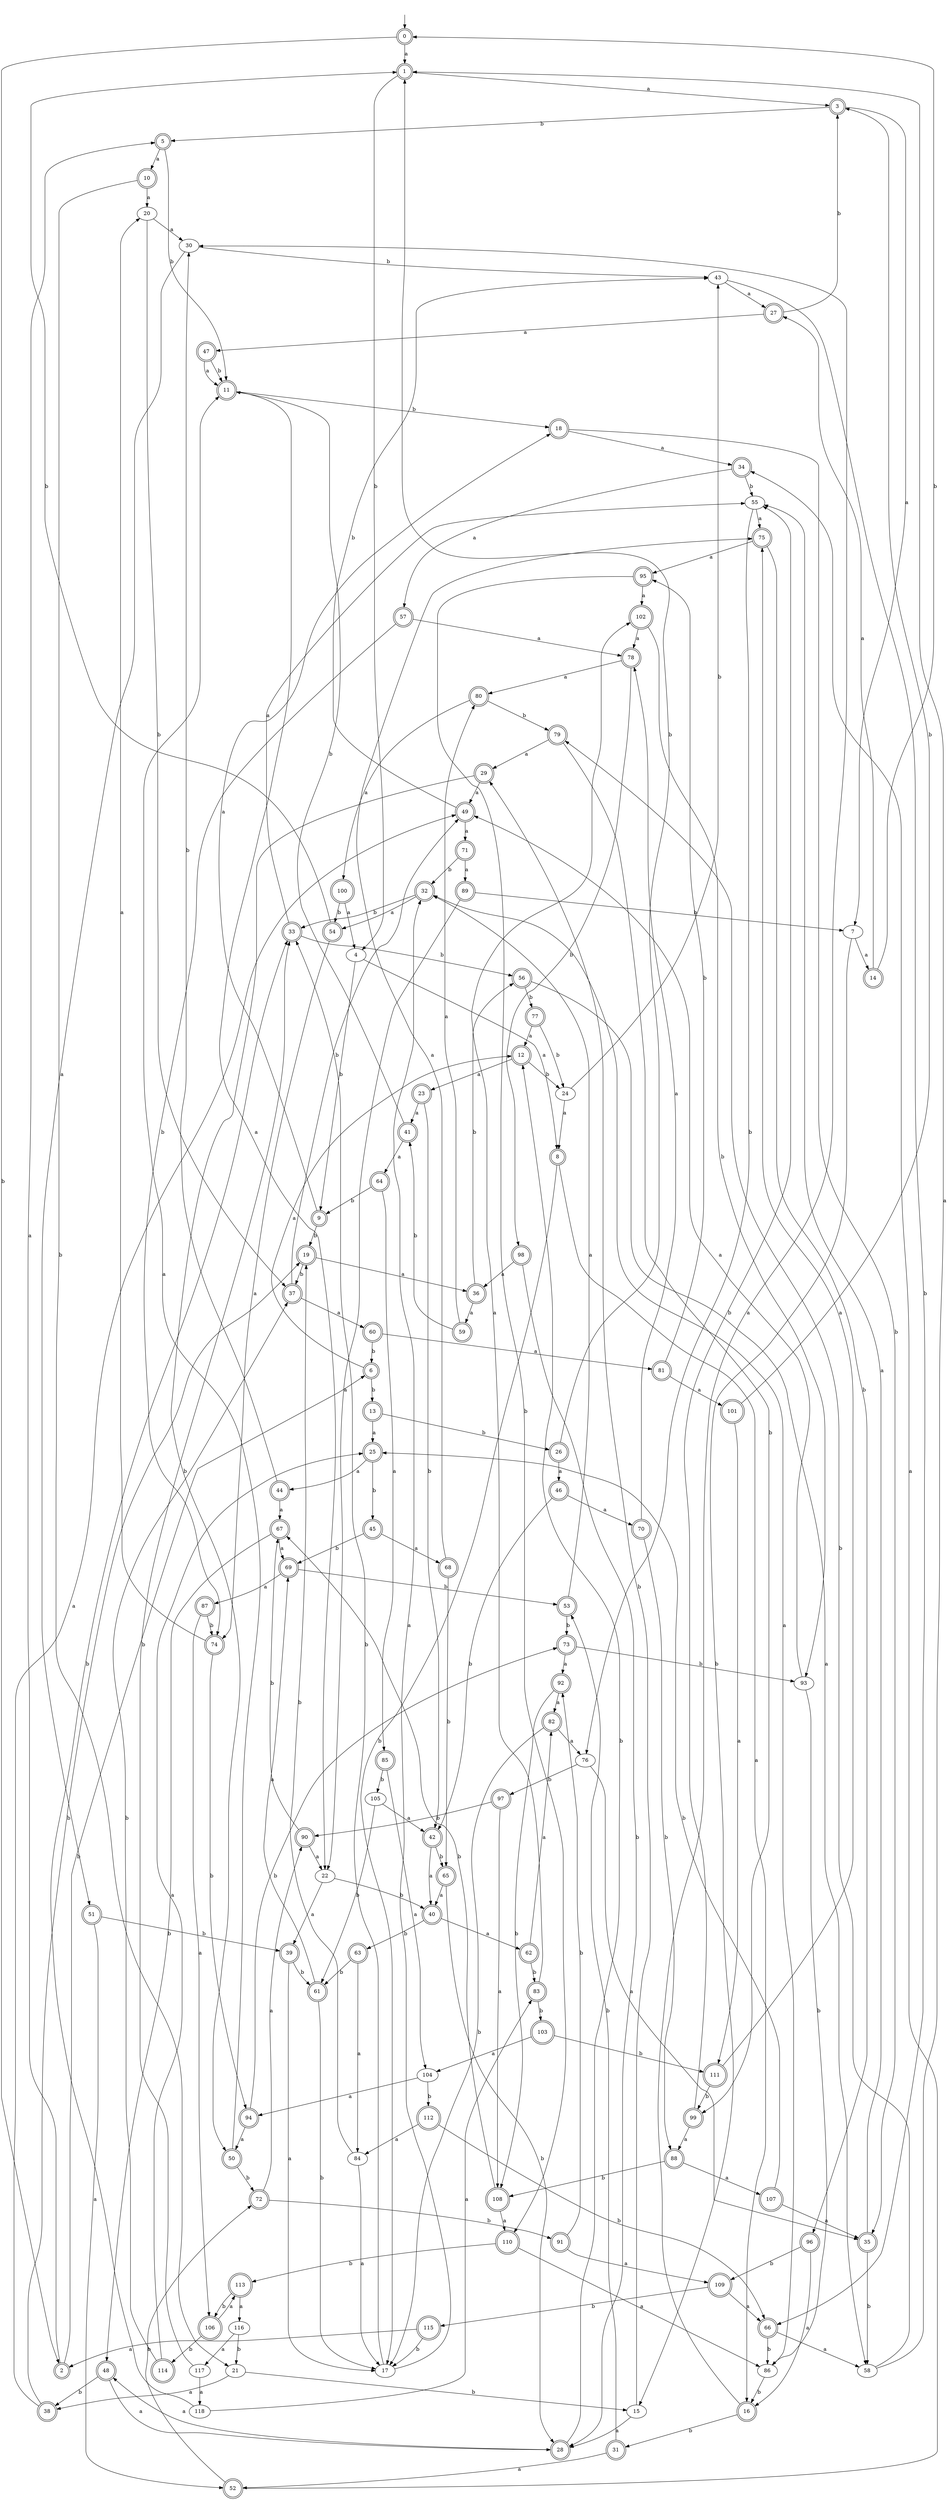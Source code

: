 digraph RandomDFA {
  __start0 [label="", shape=none];
  __start0 -> 0 [label=""];
  0 [shape=circle] [shape=doublecircle]
  0 -> 1 [label="a"]
  0 -> 2 [label="b"]
  1 [shape=doublecircle]
  1 -> 3 [label="a"]
  1 -> 4 [label="b"]
  2 [shape=doublecircle]
  2 -> 5 [label="a"]
  2 -> 6 [label="b"]
  3 [shape=doublecircle]
  3 -> 7 [label="a"]
  3 -> 5 [label="b"]
  4
  4 -> 8 [label="a"]
  4 -> 9 [label="b"]
  5 [shape=doublecircle]
  5 -> 10 [label="a"]
  5 -> 11 [label="b"]
  6 [shape=doublecircle]
  6 -> 12 [label="a"]
  6 -> 13 [label="b"]
  7
  7 -> 14 [label="a"]
  7 -> 15 [label="b"]
  8 [shape=doublecircle]
  8 -> 16 [label="a"]
  8 -> 17 [label="b"]
  9 [shape=doublecircle]
  9 -> 18 [label="a"]
  9 -> 19 [label="b"]
  10 [shape=doublecircle]
  10 -> 20 [label="a"]
  10 -> 21 [label="b"]
  11 [shape=doublecircle]
  11 -> 22 [label="a"]
  11 -> 18 [label="b"]
  12 [shape=doublecircle]
  12 -> 23 [label="a"]
  12 -> 24 [label="b"]
  13 [shape=doublecircle]
  13 -> 25 [label="a"]
  13 -> 26 [label="b"]
  14 [shape=doublecircle]
  14 -> 27 [label="a"]
  14 -> 0 [label="b"]
  15
  15 -> 28 [label="a"]
  15 -> 29 [label="b"]
  16 [shape=doublecircle]
  16 -> 30 [label="a"]
  16 -> 31 [label="b"]
  17
  17 -> 32 [label="a"]
  17 -> 33 [label="b"]
  18 [shape=doublecircle]
  18 -> 34 [label="a"]
  18 -> 35 [label="b"]
  19 [shape=doublecircle]
  19 -> 36 [label="a"]
  19 -> 37 [label="b"]
  20
  20 -> 30 [label="a"]
  20 -> 37 [label="b"]
  21
  21 -> 38 [label="a"]
  21 -> 15 [label="b"]
  22
  22 -> 39 [label="a"]
  22 -> 40 [label="b"]
  23 [shape=doublecircle]
  23 -> 41 [label="a"]
  23 -> 42 [label="b"]
  24
  24 -> 8 [label="a"]
  24 -> 43 [label="b"]
  25 [shape=doublecircle]
  25 -> 44 [label="a"]
  25 -> 45 [label="b"]
  26 [shape=doublecircle]
  26 -> 46 [label="a"]
  26 -> 1 [label="b"]
  27 [shape=doublecircle]
  27 -> 47 [label="a"]
  27 -> 3 [label="b"]
  28 [shape=doublecircle]
  28 -> 48 [label="a"]
  28 -> 12 [label="b"]
  29 [shape=doublecircle]
  29 -> 49 [label="a"]
  29 -> 50 [label="b"]
  30
  30 -> 51 [label="a"]
  30 -> 43 [label="b"]
  31 [shape=doublecircle]
  31 -> 52 [label="a"]
  31 -> 53 [label="b"]
  32 [shape=doublecircle]
  32 -> 54 [label="a"]
  32 -> 33 [label="b"]
  33 [shape=doublecircle]
  33 -> 55 [label="a"]
  33 -> 56 [label="b"]
  34 [shape=doublecircle]
  34 -> 57 [label="a"]
  34 -> 55 [label="b"]
  35 [shape=doublecircle]
  35 -> 55 [label="a"]
  35 -> 58 [label="b"]
  36 [shape=doublecircle]
  36 -> 59 [label="a"]
  36 -> 56 [label="b"]
  37 [shape=doublecircle]
  37 -> 60 [label="a"]
  37 -> 49 [label="b"]
  38 [shape=doublecircle]
  38 -> 49 [label="a"]
  38 -> 19 [label="b"]
  39 [shape=doublecircle]
  39 -> 17 [label="a"]
  39 -> 61 [label="b"]
  40 [shape=doublecircle]
  40 -> 62 [label="a"]
  40 -> 63 [label="b"]
  41 [shape=doublecircle]
  41 -> 64 [label="a"]
  41 -> 11 [label="b"]
  42 [shape=doublecircle]
  42 -> 40 [label="a"]
  42 -> 65 [label="b"]
  43
  43 -> 27 [label="a"]
  43 -> 66 [label="b"]
  44 [shape=doublecircle]
  44 -> 67 [label="a"]
  44 -> 30 [label="b"]
  45 [shape=doublecircle]
  45 -> 68 [label="a"]
  45 -> 69 [label="b"]
  46 [shape=doublecircle]
  46 -> 70 [label="a"]
  46 -> 42 [label="b"]
  47 [shape=doublecircle]
  47 -> 11 [label="a"]
  47 -> 11 [label="b"]
  48 [shape=doublecircle]
  48 -> 28 [label="a"]
  48 -> 38 [label="b"]
  49 [shape=doublecircle]
  49 -> 71 [label="a"]
  49 -> 43 [label="b"]
  50 [shape=doublecircle]
  50 -> 11 [label="a"]
  50 -> 72 [label="b"]
  51 [shape=doublecircle]
  51 -> 52 [label="a"]
  51 -> 39 [label="b"]
  52 [shape=doublecircle]
  52 -> 34 [label="a"]
  52 -> 72 [label="b"]
  53 [shape=doublecircle]
  53 -> 32 [label="a"]
  53 -> 73 [label="b"]
  54 [shape=doublecircle]
  54 -> 74 [label="a"]
  54 -> 1 [label="b"]
  55
  55 -> 75 [label="a"]
  55 -> 76 [label="b"]
  56 [shape=doublecircle]
  56 -> 58 [label="a"]
  56 -> 77 [label="b"]
  57 [shape=doublecircle]
  57 -> 78 [label="a"]
  57 -> 74 [label="b"]
  58
  58 -> 1 [label="a"]
  58 -> 79 [label="b"]
  59 [shape=doublecircle]
  59 -> 80 [label="a"]
  59 -> 41 [label="b"]
  60 [shape=doublecircle]
  60 -> 81 [label="a"]
  60 -> 6 [label="b"]
  61 [shape=doublecircle]
  61 -> 69 [label="a"]
  61 -> 17 [label="b"]
  62 [shape=doublecircle]
  62 -> 82 [label="a"]
  62 -> 83 [label="b"]
  63 [shape=doublecircle]
  63 -> 84 [label="a"]
  63 -> 61 [label="b"]
  64 [shape=doublecircle]
  64 -> 85 [label="a"]
  64 -> 9 [label="b"]
  65 [shape=doublecircle]
  65 -> 40 [label="a"]
  65 -> 28 [label="b"]
  66 [shape=doublecircle]
  66 -> 58 [label="a"]
  66 -> 86 [label="b"]
  67 [shape=doublecircle]
  67 -> 69 [label="a"]
  67 -> 48 [label="b"]
  68 [shape=doublecircle]
  68 -> 75 [label="a"]
  68 -> 65 [label="b"]
  69 [shape=doublecircle]
  69 -> 87 [label="a"]
  69 -> 53 [label="b"]
  70 [shape=doublecircle]
  70 -> 78 [label="a"]
  70 -> 88 [label="b"]
  71 [shape=doublecircle]
  71 -> 89 [label="a"]
  71 -> 32 [label="b"]
  72 [shape=doublecircle]
  72 -> 90 [label="a"]
  72 -> 91 [label="b"]
  73 [shape=doublecircle]
  73 -> 92 [label="a"]
  73 -> 93 [label="b"]
  74 [shape=doublecircle]
  74 -> 20 [label="a"]
  74 -> 94 [label="b"]
  75 [shape=doublecircle]
  75 -> 95 [label="a"]
  75 -> 96 [label="b"]
  76
  76 -> 35 [label="a"]
  76 -> 97 [label="b"]
  77 [shape=doublecircle]
  77 -> 12 [label="a"]
  77 -> 24 [label="b"]
  78 [shape=doublecircle]
  78 -> 80 [label="a"]
  78 -> 98 [label="b"]
  79 [shape=doublecircle]
  79 -> 29 [label="a"]
  79 -> 99 [label="b"]
  80 [shape=doublecircle]
  80 -> 100 [label="a"]
  80 -> 79 [label="b"]
  81 [shape=doublecircle]
  81 -> 101 [label="a"]
  81 -> 95 [label="b"]
  82 [shape=doublecircle]
  82 -> 76 [label="a"]
  82 -> 17 [label="b"]
  83 [shape=doublecircle]
  83 -> 102 [label="a"]
  83 -> 103 [label="b"]
  84
  84 -> 17 [label="a"]
  84 -> 19 [label="b"]
  85 [shape=doublecircle]
  85 -> 104 [label="a"]
  85 -> 105 [label="b"]
  86
  86 -> 32 [label="a"]
  86 -> 16 [label="b"]
  87 [shape=doublecircle]
  87 -> 106 [label="a"]
  87 -> 74 [label="b"]
  88 [shape=doublecircle]
  88 -> 107 [label="a"]
  88 -> 108 [label="b"]
  89 [shape=doublecircle]
  89 -> 22 [label="a"]
  89 -> 7 [label="b"]
  90 [shape=doublecircle]
  90 -> 22 [label="a"]
  90 -> 67 [label="b"]
  91 [shape=doublecircle]
  91 -> 109 [label="a"]
  91 -> 92 [label="b"]
  92 [shape=doublecircle]
  92 -> 82 [label="a"]
  92 -> 108 [label="b"]
  93
  93 -> 49 [label="a"]
  93 -> 86 [label="b"]
  94 [shape=doublecircle]
  94 -> 50 [label="a"]
  94 -> 73 [label="b"]
  95 [shape=doublecircle]
  95 -> 102 [label="a"]
  95 -> 110 [label="b"]
  96 [shape=doublecircle]
  96 -> 16 [label="a"]
  96 -> 109 [label="b"]
  97 [shape=doublecircle]
  97 -> 108 [label="a"]
  97 -> 90 [label="b"]
  98 [shape=doublecircle]
  98 -> 36 [label="a"]
  98 -> 28 [label="b"]
  99 [shape=doublecircle]
  99 -> 88 [label="a"]
  99 -> 55 [label="b"]
  100 [shape=doublecircle]
  100 -> 4 [label="a"]
  100 -> 54 [label="b"]
  101 [shape=doublecircle]
  101 -> 111 [label="a"]
  101 -> 3 [label="b"]
  102 [shape=doublecircle]
  102 -> 78 [label="a"]
  102 -> 93 [label="b"]
  103 [shape=doublecircle]
  103 -> 104 [label="a"]
  103 -> 111 [label="b"]
  104
  104 -> 94 [label="a"]
  104 -> 112 [label="b"]
  105
  105 -> 42 [label="a"]
  105 -> 61 [label="b"]
  106 [shape=doublecircle]
  106 -> 113 [label="a"]
  106 -> 114 [label="b"]
  107 [shape=doublecircle]
  107 -> 35 [label="a"]
  107 -> 25 [label="b"]
  108 [shape=doublecircle]
  108 -> 110 [label="a"]
  108 -> 67 [label="b"]
  109 [shape=doublecircle]
  109 -> 66 [label="a"]
  109 -> 115 [label="b"]
  110 [shape=doublecircle]
  110 -> 86 [label="a"]
  110 -> 113 [label="b"]
  111 [shape=doublecircle]
  111 -> 75 [label="a"]
  111 -> 99 [label="b"]
  112 [shape=doublecircle]
  112 -> 84 [label="a"]
  112 -> 66 [label="b"]
  113 [shape=doublecircle]
  113 -> 116 [label="a"]
  113 -> 106 [label="b"]
  114 [shape=doublecircle]
  114 -> 25 [label="a"]
  114 -> 37 [label="b"]
  115 [shape=doublecircle]
  115 -> 2 [label="a"]
  115 -> 17 [label="b"]
  116
  116 -> 117 [label="a"]
  116 -> 21 [label="b"]
  117
  117 -> 118 [label="a"]
  117 -> 33 [label="b"]
  118
  118 -> 83 [label="a"]
  118 -> 33 [label="b"]
}
